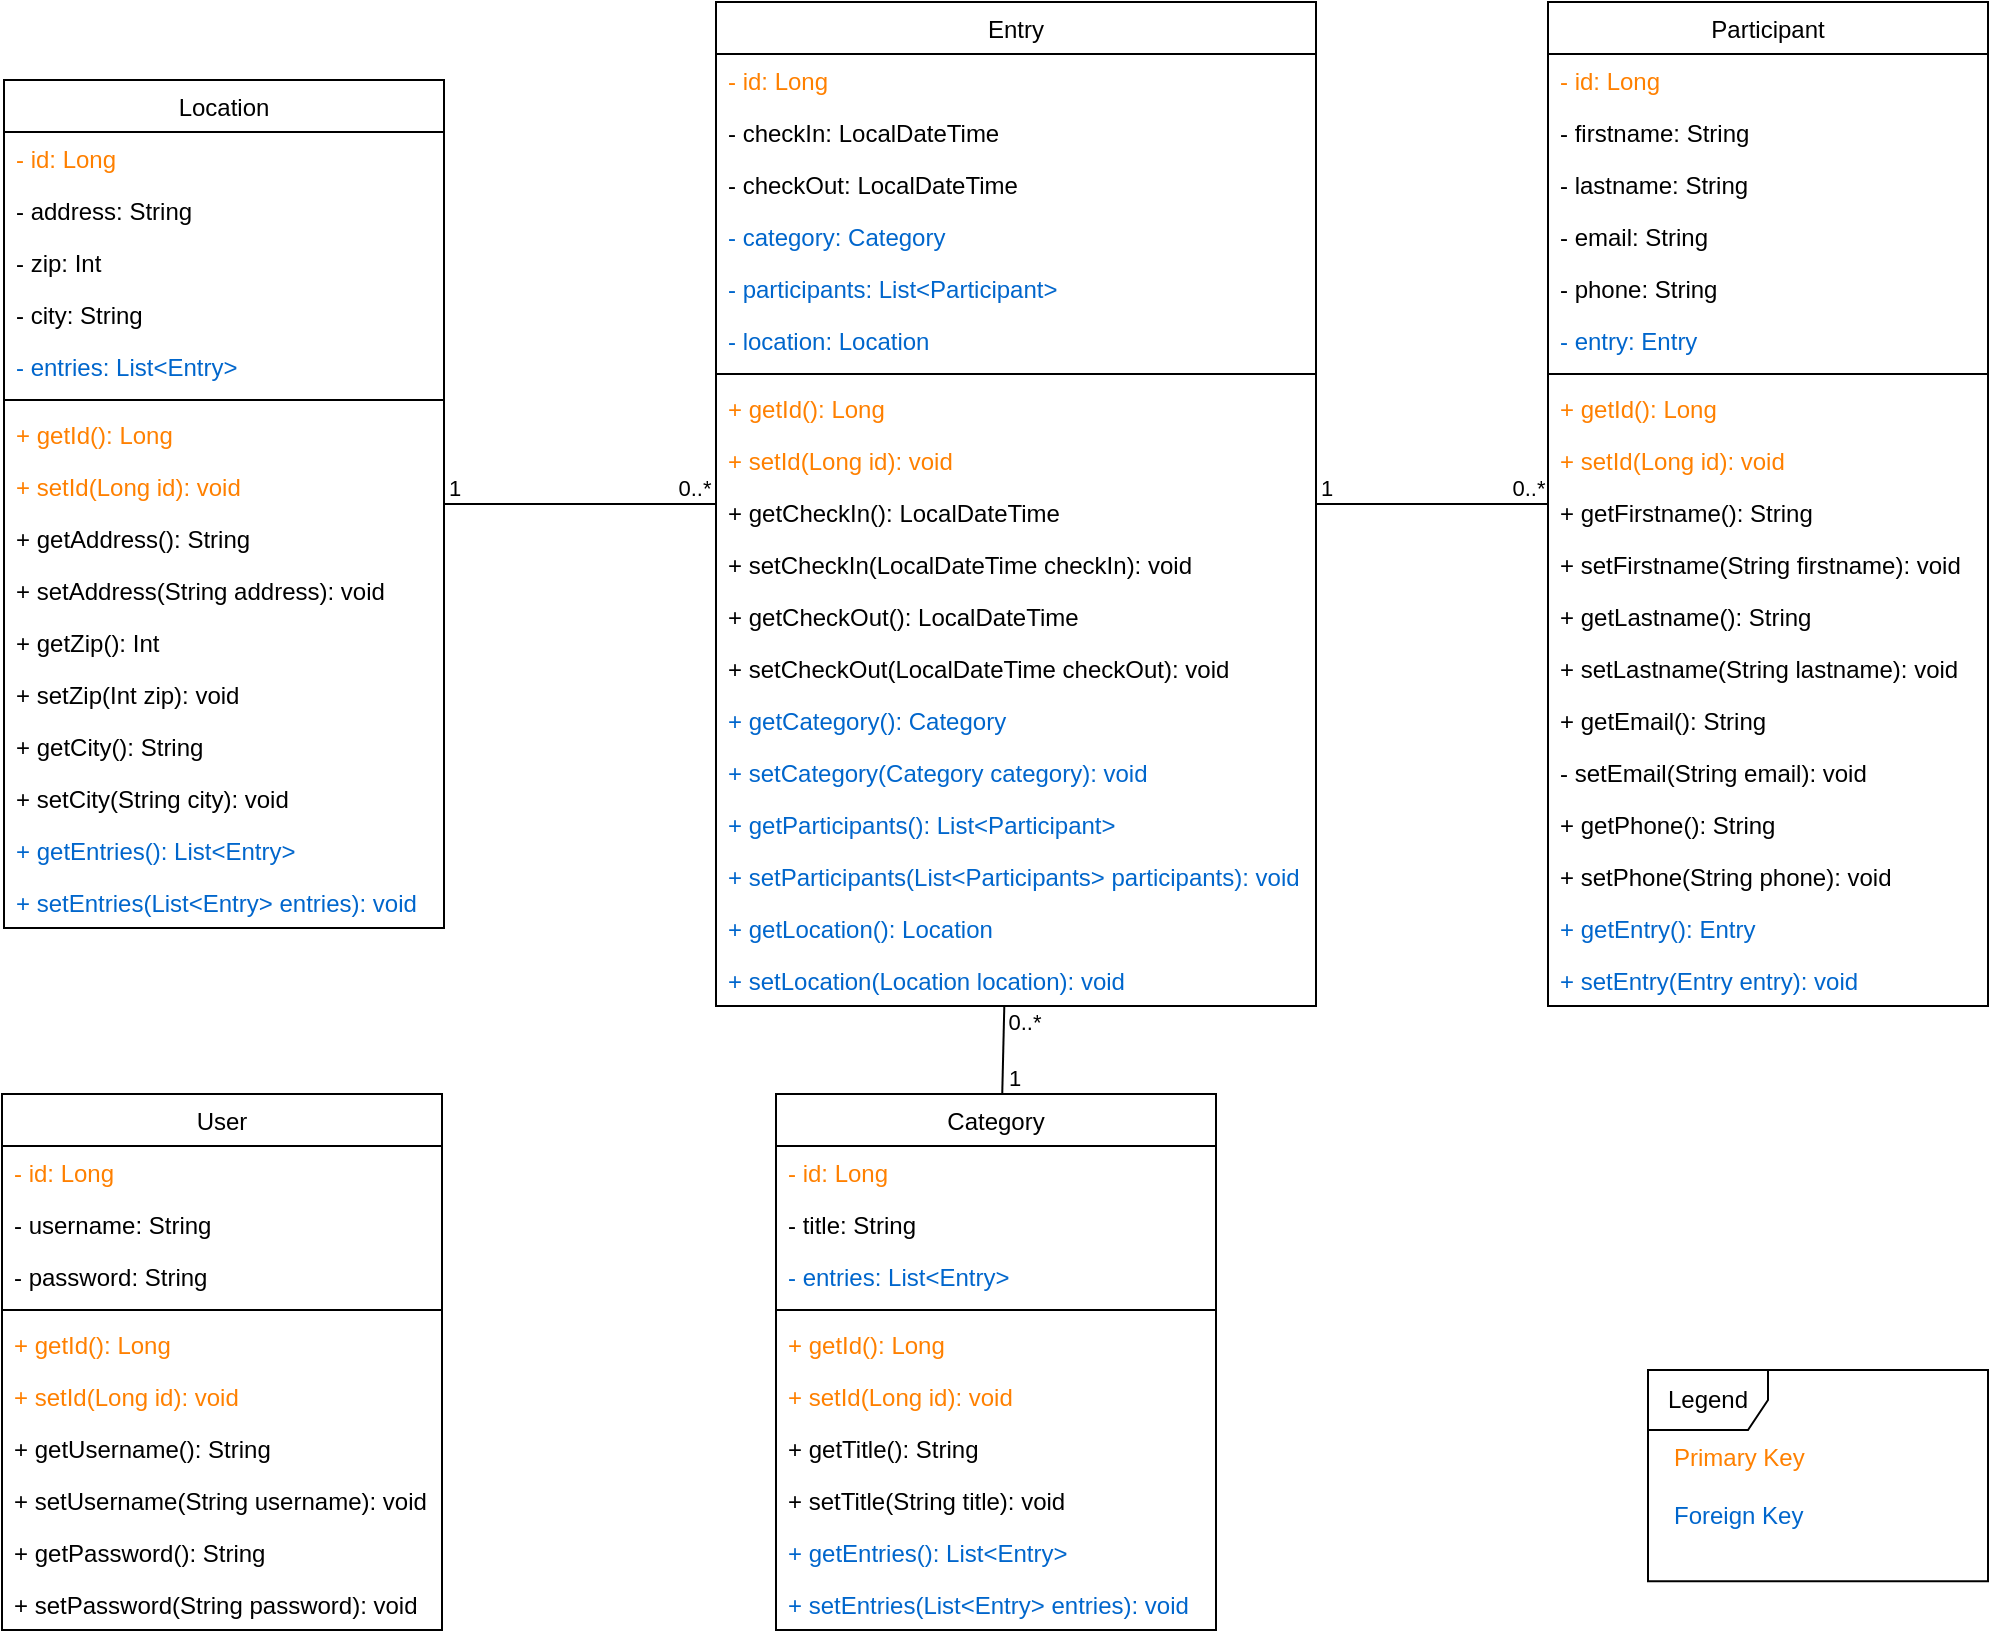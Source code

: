 <mxfile version="15.2.9" type="device"><diagram id="C5RBs43oDa-KdzZeNtuy" name="Page-1"><mxGraphModel dx="241" dy="113" grid="1" gridSize="10" guides="1" tooltips="1" connect="1" arrows="1" fold="1" page="1" pageScale="1" pageWidth="827" pageHeight="1169" math="0" shadow="0"><root><mxCell id="WIyWlLk6GJQsqaUBKTNV-0"/><mxCell id="WIyWlLk6GJQsqaUBKTNV-1" parent="WIyWlLk6GJQsqaUBKTNV-0"/><mxCell id="zkfFHV4jXpPFQw0GAbJ--17" value="Category" style="swimlane;fontStyle=0;align=center;verticalAlign=top;childLayout=stackLayout;horizontal=1;startSize=26;horizontalStack=0;resizeParent=1;resizeLast=0;collapsible=1;marginBottom=0;rounded=0;shadow=0;strokeWidth=1;" parent="WIyWlLk6GJQsqaUBKTNV-1" vertex="1"><mxGeometry x="690" y="694" width="220" height="268" as="geometry"><mxRectangle x="550" y="140" width="160" height="26" as="alternateBounds"/></mxGeometry></mxCell><mxCell id="zkfFHV4jXpPFQw0GAbJ--18" value="- id: Long" style="text;align=left;verticalAlign=top;spacingLeft=4;spacingRight=4;overflow=hidden;rotatable=0;points=[[0,0.5],[1,0.5]];portConstraint=eastwest;fontColor=#FF8000;" parent="zkfFHV4jXpPFQw0GAbJ--17" vertex="1"><mxGeometry y="26" width="220" height="26" as="geometry"/></mxCell><mxCell id="zkfFHV4jXpPFQw0GAbJ--19" value="- title: String" style="text;align=left;verticalAlign=top;spacingLeft=4;spacingRight=4;overflow=hidden;rotatable=0;points=[[0,0.5],[1,0.5]];portConstraint=eastwest;rounded=0;shadow=0;html=0;" parent="zkfFHV4jXpPFQw0GAbJ--17" vertex="1"><mxGeometry y="52" width="220" height="26" as="geometry"/></mxCell><mxCell id="zkfFHV4jXpPFQw0GAbJ--20" value="- entries: List&lt;Entry&gt;" style="text;align=left;verticalAlign=top;spacingLeft=4;spacingRight=4;overflow=hidden;rotatable=0;points=[[0,0.5],[1,0.5]];portConstraint=eastwest;rounded=0;shadow=0;html=0;fontColor=#0066CC;" parent="zkfFHV4jXpPFQw0GAbJ--17" vertex="1"><mxGeometry y="78" width="220" height="26" as="geometry"/></mxCell><mxCell id="zkfFHV4jXpPFQw0GAbJ--23" value="" style="line;html=1;strokeWidth=1;align=left;verticalAlign=middle;spacingTop=-1;spacingLeft=3;spacingRight=3;rotatable=0;labelPosition=right;points=[];portConstraint=eastwest;" parent="zkfFHV4jXpPFQw0GAbJ--17" vertex="1"><mxGeometry y="104" width="220" height="8" as="geometry"/></mxCell><mxCell id="zkfFHV4jXpPFQw0GAbJ--25" value="+ getId(): Long" style="text;align=left;verticalAlign=top;spacingLeft=4;spacingRight=4;overflow=hidden;rotatable=0;points=[[0,0.5],[1,0.5]];portConstraint=eastwest;fontColor=#FF8000;" parent="zkfFHV4jXpPFQw0GAbJ--17" vertex="1"><mxGeometry y="112" width="220" height="26" as="geometry"/></mxCell><mxCell id="zkfFHV4jXpPFQw0GAbJ--24" value="+ setId(Long id): void" style="text;align=left;verticalAlign=top;spacingLeft=4;spacingRight=4;overflow=hidden;rotatable=0;points=[[0,0.5],[1,0.5]];portConstraint=eastwest;fontColor=#FF8000;" parent="zkfFHV4jXpPFQw0GAbJ--17" vertex="1"><mxGeometry y="138" width="220" height="26" as="geometry"/></mxCell><mxCell id="VcAm5iufPTOMemJvdvyK-2" value="+ getTitle(): String" style="text;align=left;verticalAlign=top;spacingLeft=4;spacingRight=4;overflow=hidden;rotatable=0;points=[[0,0.5],[1,0.5]];portConstraint=eastwest;" parent="zkfFHV4jXpPFQw0GAbJ--17" vertex="1"><mxGeometry y="164" width="220" height="26" as="geometry"/></mxCell><mxCell id="VcAm5iufPTOMemJvdvyK-1" value="+ setTitle(String title): void" style="text;align=left;verticalAlign=top;spacingLeft=4;spacingRight=4;overflow=hidden;rotatable=0;points=[[0,0.5],[1,0.5]];portConstraint=eastwest;" parent="zkfFHV4jXpPFQw0GAbJ--17" vertex="1"><mxGeometry y="190" width="220" height="26" as="geometry"/></mxCell><mxCell id="5qEU7oXzw7-MZFnckyOk-12" value="+ getEntries(): List&lt;Entry&gt;" style="text;align=left;verticalAlign=top;spacingLeft=4;spacingRight=4;overflow=hidden;rotatable=0;points=[[0,0.5],[1,0.5]];portConstraint=eastwest;fontColor=#0066CC;" vertex="1" parent="zkfFHV4jXpPFQw0GAbJ--17"><mxGeometry y="216" width="220" height="26" as="geometry"/></mxCell><mxCell id="5qEU7oXzw7-MZFnckyOk-13" value="+ setEntries(List&lt;Entry&gt; entries): void" style="text;align=left;verticalAlign=top;spacingLeft=4;spacingRight=4;overflow=hidden;rotatable=0;points=[[0,0.5],[1,0.5]];portConstraint=eastwest;fontColor=#0066CC;" vertex="1" parent="zkfFHV4jXpPFQw0GAbJ--17"><mxGeometry y="242" width="220" height="26" as="geometry"/></mxCell><mxCell id="5qEU7oXzw7-MZFnckyOk-0" value="Entry" style="swimlane;fontStyle=0;align=center;verticalAlign=top;childLayout=stackLayout;horizontal=1;startSize=26;horizontalStack=0;resizeParent=1;resizeLast=0;collapsible=1;marginBottom=0;rounded=0;shadow=0;strokeWidth=1;" vertex="1" parent="WIyWlLk6GJQsqaUBKTNV-1"><mxGeometry x="660" y="148" width="300" height="502" as="geometry"><mxRectangle x="550" y="140" width="160" height="26" as="alternateBounds"/></mxGeometry></mxCell><mxCell id="5qEU7oXzw7-MZFnckyOk-1" value="- id: Long" style="text;align=left;verticalAlign=top;spacingLeft=4;spacingRight=4;overflow=hidden;rotatable=0;points=[[0,0.5],[1,0.5]];portConstraint=eastwest;fontColor=#FF8000;" vertex="1" parent="5qEU7oXzw7-MZFnckyOk-0"><mxGeometry y="26" width="300" height="26" as="geometry"/></mxCell><mxCell id="5qEU7oXzw7-MZFnckyOk-2" value="- checkIn: LocalDateTime" style="text;align=left;verticalAlign=top;spacingLeft=4;spacingRight=4;overflow=hidden;rotatable=0;points=[[0,0.5],[1,0.5]];portConstraint=eastwest;rounded=0;shadow=0;html=0;" vertex="1" parent="5qEU7oXzw7-MZFnckyOk-0"><mxGeometry y="52" width="300" height="26" as="geometry"/></mxCell><mxCell id="5qEU7oXzw7-MZFnckyOk-3" value="- checkOut: LocalDateTime" style="text;align=left;verticalAlign=top;spacingLeft=4;spacingRight=4;overflow=hidden;rotatable=0;points=[[0,0.5],[1,0.5]];portConstraint=eastwest;rounded=0;shadow=0;html=0;" vertex="1" parent="5qEU7oXzw7-MZFnckyOk-0"><mxGeometry y="78" width="300" height="26" as="geometry"/></mxCell><mxCell id="5qEU7oXzw7-MZFnckyOk-9" value="- category: Category" style="text;align=left;verticalAlign=top;spacingLeft=4;spacingRight=4;overflow=hidden;rotatable=0;points=[[0,0.5],[1,0.5]];portConstraint=eastwest;rounded=0;shadow=0;html=0;fontColor=#0066CC;" vertex="1" parent="5qEU7oXzw7-MZFnckyOk-0"><mxGeometry y="104" width="300" height="26" as="geometry"/></mxCell><mxCell id="5qEU7oXzw7-MZFnckyOk-82" value="- participants: List&lt;Participant&gt;" style="text;align=left;verticalAlign=top;spacingLeft=4;spacingRight=4;overflow=hidden;rotatable=0;points=[[0,0.5],[1,0.5]];portConstraint=eastwest;rounded=0;shadow=0;html=0;fontColor=#0066CC;" vertex="1" parent="5qEU7oXzw7-MZFnckyOk-0"><mxGeometry y="130" width="300" height="26" as="geometry"/></mxCell><mxCell id="5qEU7oXzw7-MZFnckyOk-41" value="- location: Location" style="text;align=left;verticalAlign=top;spacingLeft=4;spacingRight=4;overflow=hidden;rotatable=0;points=[[0,0.5],[1,0.5]];portConstraint=eastwest;rounded=0;shadow=0;html=0;fontColor=#0066CC;" vertex="1" parent="5qEU7oXzw7-MZFnckyOk-0"><mxGeometry y="156" width="300" height="26" as="geometry"/></mxCell><mxCell id="5qEU7oXzw7-MZFnckyOk-4" value="" style="line;html=1;strokeWidth=1;align=left;verticalAlign=middle;spacingTop=-1;spacingLeft=3;spacingRight=3;rotatable=0;labelPosition=right;points=[];portConstraint=eastwest;" vertex="1" parent="5qEU7oXzw7-MZFnckyOk-0"><mxGeometry y="182" width="300" height="8" as="geometry"/></mxCell><mxCell id="5qEU7oXzw7-MZFnckyOk-5" value="+ getId(): Long" style="text;align=left;verticalAlign=top;spacingLeft=4;spacingRight=4;overflow=hidden;rotatable=0;points=[[0,0.5],[1,0.5]];portConstraint=eastwest;fontColor=#FF8000;" vertex="1" parent="5qEU7oXzw7-MZFnckyOk-0"><mxGeometry y="190" width="300" height="26" as="geometry"/></mxCell><mxCell id="5qEU7oXzw7-MZFnckyOk-6" value="+ setId(Long id): void" style="text;align=left;verticalAlign=top;spacingLeft=4;spacingRight=4;overflow=hidden;rotatable=0;points=[[0,0.5],[1,0.5]];portConstraint=eastwest;fontColor=#FF8000;" vertex="1" parent="5qEU7oXzw7-MZFnckyOk-0"><mxGeometry y="216" width="300" height="26" as="geometry"/></mxCell><mxCell id="5qEU7oXzw7-MZFnckyOk-90" value="+ getCheckIn(): LocalDateTime" style="text;align=left;verticalAlign=top;spacingLeft=4;spacingRight=4;overflow=hidden;rotatable=0;points=[[0,0.5],[1,0.5]];portConstraint=eastwest;" vertex="1" parent="5qEU7oXzw7-MZFnckyOk-0"><mxGeometry y="242" width="300" height="26" as="geometry"/></mxCell><mxCell id="5qEU7oXzw7-MZFnckyOk-91" value="+ setCheckIn(LocalDateTime checkIn): void" style="text;align=left;verticalAlign=top;spacingLeft=4;spacingRight=4;overflow=hidden;rotatable=0;points=[[0,0.5],[1,0.5]];portConstraint=eastwest;" vertex="1" parent="5qEU7oXzw7-MZFnckyOk-0"><mxGeometry y="268" width="300" height="26" as="geometry"/></mxCell><mxCell id="5qEU7oXzw7-MZFnckyOk-7" value="+ getCheckOut(): LocalDateTime" style="text;align=left;verticalAlign=top;spacingLeft=4;spacingRight=4;overflow=hidden;rotatable=0;points=[[0,0.5],[1,0.5]];portConstraint=eastwest;" vertex="1" parent="5qEU7oXzw7-MZFnckyOk-0"><mxGeometry y="294" width="300" height="26" as="geometry"/></mxCell><mxCell id="5qEU7oXzw7-MZFnckyOk-8" value="+ setCheckOut(LocalDateTime checkOut): void" style="text;align=left;verticalAlign=top;spacingLeft=4;spacingRight=4;overflow=hidden;rotatable=0;points=[[0,0.5],[1,0.5]];portConstraint=eastwest;" vertex="1" parent="5qEU7oXzw7-MZFnckyOk-0"><mxGeometry y="320" width="300" height="26" as="geometry"/></mxCell><mxCell id="5qEU7oXzw7-MZFnckyOk-10" value="+ getCategory(): Category" style="text;align=left;verticalAlign=top;spacingLeft=4;spacingRight=4;overflow=hidden;rotatable=0;points=[[0,0.5],[1,0.5]];portConstraint=eastwest;fontColor=#0066CC;" vertex="1" parent="5qEU7oXzw7-MZFnckyOk-0"><mxGeometry y="346" width="300" height="26" as="geometry"/></mxCell><mxCell id="5qEU7oXzw7-MZFnckyOk-11" value="+ setCategory(Category category): void" style="text;align=left;verticalAlign=top;spacingLeft=4;spacingRight=4;overflow=hidden;rotatable=0;points=[[0,0.5],[1,0.5]];portConstraint=eastwest;fontColor=#0066CC;" vertex="1" parent="5qEU7oXzw7-MZFnckyOk-0"><mxGeometry y="372" width="300" height="26" as="geometry"/></mxCell><mxCell id="5qEU7oXzw7-MZFnckyOk-42" value="+ getParticipants(): List&lt;Participant&gt;" style="text;align=left;verticalAlign=top;spacingLeft=4;spacingRight=4;overflow=hidden;rotatable=0;points=[[0,0.5],[1,0.5]];portConstraint=eastwest;fontColor=#0066CC;" vertex="1" parent="5qEU7oXzw7-MZFnckyOk-0"><mxGeometry y="398" width="300" height="26" as="geometry"/></mxCell><mxCell id="5qEU7oXzw7-MZFnckyOk-43" value="+ setParticipants(List&lt;Participants&gt; participants): void" style="text;align=left;verticalAlign=top;spacingLeft=4;spacingRight=4;overflow=hidden;rotatable=0;points=[[0,0.5],[1,0.5]];portConstraint=eastwest;fontColor=#0066CC;" vertex="1" parent="5qEU7oXzw7-MZFnckyOk-0"><mxGeometry y="424" width="300" height="26" as="geometry"/></mxCell><mxCell id="5qEU7oXzw7-MZFnckyOk-83" value="+ getLocation(): Location" style="text;align=left;verticalAlign=top;spacingLeft=4;spacingRight=4;overflow=hidden;rotatable=0;points=[[0,0.5],[1,0.5]];portConstraint=eastwest;fontColor=#0066CC;" vertex="1" parent="5qEU7oXzw7-MZFnckyOk-0"><mxGeometry y="450" width="300" height="26" as="geometry"/></mxCell><mxCell id="5qEU7oXzw7-MZFnckyOk-84" value="+ setLocation(Location location): void" style="text;align=left;verticalAlign=top;spacingLeft=4;spacingRight=4;overflow=hidden;rotatable=0;points=[[0,0.5],[1,0.5]];portConstraint=eastwest;fontColor=#0066CC;" vertex="1" parent="5qEU7oXzw7-MZFnckyOk-0"><mxGeometry y="476" width="300" height="26" as="geometry"/></mxCell><mxCell id="5qEU7oXzw7-MZFnckyOk-14" value="Location" style="swimlane;fontStyle=0;align=center;verticalAlign=top;childLayout=stackLayout;horizontal=1;startSize=26;horizontalStack=0;resizeParent=1;resizeLast=0;collapsible=1;marginBottom=0;rounded=0;shadow=0;strokeWidth=1;" vertex="1" parent="WIyWlLk6GJQsqaUBKTNV-1"><mxGeometry x="304" y="187" width="220" height="424" as="geometry"><mxRectangle x="550" y="140" width="160" height="26" as="alternateBounds"/></mxGeometry></mxCell><mxCell id="5qEU7oXzw7-MZFnckyOk-15" value="- id: Long" style="text;align=left;verticalAlign=top;spacingLeft=4;spacingRight=4;overflow=hidden;rotatable=0;points=[[0,0.5],[1,0.5]];portConstraint=eastwest;fontColor=#FF8000;" vertex="1" parent="5qEU7oXzw7-MZFnckyOk-14"><mxGeometry y="26" width="220" height="26" as="geometry"/></mxCell><mxCell id="5qEU7oXzw7-MZFnckyOk-16" value="- address: String" style="text;align=left;verticalAlign=top;spacingLeft=4;spacingRight=4;overflow=hidden;rotatable=0;points=[[0,0.5],[1,0.5]];portConstraint=eastwest;rounded=0;shadow=0;html=0;" vertex="1" parent="5qEU7oXzw7-MZFnckyOk-14"><mxGeometry y="52" width="220" height="26" as="geometry"/></mxCell><mxCell id="5qEU7oXzw7-MZFnckyOk-17" value="- zip: Int" style="text;align=left;verticalAlign=top;spacingLeft=4;spacingRight=4;overflow=hidden;rotatable=0;points=[[0,0.5],[1,0.5]];portConstraint=eastwest;rounded=0;shadow=0;html=0;" vertex="1" parent="5qEU7oXzw7-MZFnckyOk-14"><mxGeometry y="78" width="220" height="26" as="geometry"/></mxCell><mxCell id="5qEU7oXzw7-MZFnckyOk-40" value="- city: String" style="text;align=left;verticalAlign=top;spacingLeft=4;spacingRight=4;overflow=hidden;rotatable=0;points=[[0,0.5],[1,0.5]];portConstraint=eastwest;rounded=0;shadow=0;html=0;" vertex="1" parent="5qEU7oXzw7-MZFnckyOk-14"><mxGeometry y="104" width="220" height="26" as="geometry"/></mxCell><mxCell id="5qEU7oXzw7-MZFnckyOk-71" value="- entries: List&lt;Entry&gt;" style="text;align=left;verticalAlign=top;spacingLeft=4;spacingRight=4;overflow=hidden;rotatable=0;points=[[0,0.5],[1,0.5]];portConstraint=eastwest;rounded=0;shadow=0;html=0;fontColor=#0066CC;" vertex="1" parent="5qEU7oXzw7-MZFnckyOk-14"><mxGeometry y="130" width="220" height="26" as="geometry"/></mxCell><mxCell id="5qEU7oXzw7-MZFnckyOk-18" value="" style="line;html=1;strokeWidth=1;align=left;verticalAlign=middle;spacingTop=-1;spacingLeft=3;spacingRight=3;rotatable=0;labelPosition=right;points=[];portConstraint=eastwest;" vertex="1" parent="5qEU7oXzw7-MZFnckyOk-14"><mxGeometry y="156" width="220" height="8" as="geometry"/></mxCell><mxCell id="5qEU7oXzw7-MZFnckyOk-19" value="+ getId(): Long" style="text;align=left;verticalAlign=top;spacingLeft=4;spacingRight=4;overflow=hidden;rotatable=0;points=[[0,0.5],[1,0.5]];portConstraint=eastwest;fontColor=#FF8000;" vertex="1" parent="5qEU7oXzw7-MZFnckyOk-14"><mxGeometry y="164" width="220" height="26" as="geometry"/></mxCell><mxCell id="5qEU7oXzw7-MZFnckyOk-20" value="+ setId(Long id): void" style="text;align=left;verticalAlign=top;spacingLeft=4;spacingRight=4;overflow=hidden;rotatable=0;points=[[0,0.5],[1,0.5]];portConstraint=eastwest;fontColor=#FF8000;" vertex="1" parent="5qEU7oXzw7-MZFnckyOk-14"><mxGeometry y="190" width="220" height="26" as="geometry"/></mxCell><mxCell id="5qEU7oXzw7-MZFnckyOk-21" value="+ getAddress(): String" style="text;align=left;verticalAlign=top;spacingLeft=4;spacingRight=4;overflow=hidden;rotatable=0;points=[[0,0.5],[1,0.5]];portConstraint=eastwest;" vertex="1" parent="5qEU7oXzw7-MZFnckyOk-14"><mxGeometry y="216" width="220" height="26" as="geometry"/></mxCell><mxCell id="5qEU7oXzw7-MZFnckyOk-22" value="+ setAddress(String address): void" style="text;align=left;verticalAlign=top;spacingLeft=4;spacingRight=4;overflow=hidden;rotatable=0;points=[[0,0.5],[1,0.5]];portConstraint=eastwest;" vertex="1" parent="5qEU7oXzw7-MZFnckyOk-14"><mxGeometry y="242" width="220" height="26" as="geometry"/></mxCell><mxCell id="5qEU7oXzw7-MZFnckyOk-23" value="+ getZip(): Int" style="text;align=left;verticalAlign=top;spacingLeft=4;spacingRight=4;overflow=hidden;rotatable=0;points=[[0,0.5],[1,0.5]];portConstraint=eastwest;" vertex="1" parent="5qEU7oXzw7-MZFnckyOk-14"><mxGeometry y="268" width="220" height="26" as="geometry"/></mxCell><mxCell id="5qEU7oXzw7-MZFnckyOk-24" value="+ setZip(Int zip): void" style="text;align=left;verticalAlign=top;spacingLeft=4;spacingRight=4;overflow=hidden;rotatable=0;points=[[0,0.5],[1,0.5]];portConstraint=eastwest;" vertex="1" parent="5qEU7oXzw7-MZFnckyOk-14"><mxGeometry y="294" width="220" height="26" as="geometry"/></mxCell><mxCell id="5qEU7oXzw7-MZFnckyOk-44" value="+ getCity(): String" style="text;align=left;verticalAlign=top;spacingLeft=4;spacingRight=4;overflow=hidden;rotatable=0;points=[[0,0.5],[1,0.5]];portConstraint=eastwest;" vertex="1" parent="5qEU7oXzw7-MZFnckyOk-14"><mxGeometry y="320" width="220" height="26" as="geometry"/></mxCell><mxCell id="5qEU7oXzw7-MZFnckyOk-45" value="+ setCity(String city): void" style="text;align=left;verticalAlign=top;spacingLeft=4;spacingRight=4;overflow=hidden;rotatable=0;points=[[0,0.5],[1,0.5]];portConstraint=eastwest;" vertex="1" parent="5qEU7oXzw7-MZFnckyOk-14"><mxGeometry y="346" width="220" height="26" as="geometry"/></mxCell><mxCell id="5qEU7oXzw7-MZFnckyOk-72" value="+ getEntries(): List&lt;Entry&gt;" style="text;align=left;verticalAlign=top;spacingLeft=4;spacingRight=4;overflow=hidden;rotatable=0;points=[[0,0.5],[1,0.5]];portConstraint=eastwest;fontColor=#0066CC;" vertex="1" parent="5qEU7oXzw7-MZFnckyOk-14"><mxGeometry y="372" width="220" height="26" as="geometry"/></mxCell><mxCell id="5qEU7oXzw7-MZFnckyOk-73" value="+ setEntries(List&lt;Entry&gt; entries): void" style="text;align=left;verticalAlign=top;spacingLeft=4;spacingRight=4;overflow=hidden;rotatable=0;points=[[0,0.5],[1,0.5]];portConstraint=eastwest;fontColor=#0066CC;" vertex="1" parent="5qEU7oXzw7-MZFnckyOk-14"><mxGeometry y="398" width="220" height="26" as="geometry"/></mxCell><mxCell id="5qEU7oXzw7-MZFnckyOk-27" value="" style="group" vertex="1" connectable="0" parent="WIyWlLk6GJQsqaUBKTNV-1"><mxGeometry x="1126" y="832" width="170" height="130" as="geometry"/></mxCell><mxCell id="5qEU7oXzw7-MZFnckyOk-25" value="Legend" style="shape=umlFrame;whiteSpace=wrap;html=1;" vertex="1" parent="5qEU7oXzw7-MZFnckyOk-27"><mxGeometry width="170" height="105.625" as="geometry"/></mxCell><mxCell id="5qEU7oXzw7-MZFnckyOk-26" value="&lt;font color=&quot;#ff8000&quot;&gt;Primary Key&lt;br&gt;&lt;/font&gt;&lt;br&gt;&lt;font color=&quot;#0066cc&quot;&gt;Foreign Key&lt;/font&gt;" style="text;html=1;strokeColor=none;fillColor=none;align=left;verticalAlign=top;whiteSpace=wrap;rounded=0;" vertex="1" parent="5qEU7oXzw7-MZFnckyOk-27"><mxGeometry x="10.625" y="30" width="148.75" height="70" as="geometry"/></mxCell><mxCell id="5qEU7oXzw7-MZFnckyOk-28" value="User" style="swimlane;fontStyle=0;align=center;verticalAlign=top;childLayout=stackLayout;horizontal=1;startSize=26;horizontalStack=0;resizeParent=1;resizeLast=0;collapsible=1;marginBottom=0;rounded=0;shadow=0;strokeWidth=1;" vertex="1" parent="WIyWlLk6GJQsqaUBKTNV-1"><mxGeometry x="303" y="694" width="220" height="268" as="geometry"><mxRectangle x="550" y="140" width="160" height="26" as="alternateBounds"/></mxGeometry></mxCell><mxCell id="5qEU7oXzw7-MZFnckyOk-29" value="- id: Long" style="text;align=left;verticalAlign=top;spacingLeft=4;spacingRight=4;overflow=hidden;rotatable=0;points=[[0,0.5],[1,0.5]];portConstraint=eastwest;fontColor=#FF8000;" vertex="1" parent="5qEU7oXzw7-MZFnckyOk-28"><mxGeometry y="26" width="220" height="26" as="geometry"/></mxCell><mxCell id="5qEU7oXzw7-MZFnckyOk-30" value="- username: String" style="text;align=left;verticalAlign=top;spacingLeft=4;spacingRight=4;overflow=hidden;rotatable=0;points=[[0,0.5],[1,0.5]];portConstraint=eastwest;rounded=0;shadow=0;html=0;" vertex="1" parent="5qEU7oXzw7-MZFnckyOk-28"><mxGeometry y="52" width="220" height="26" as="geometry"/></mxCell><mxCell id="5qEU7oXzw7-MZFnckyOk-31" value="- password: String" style="text;align=left;verticalAlign=top;spacingLeft=4;spacingRight=4;overflow=hidden;rotatable=0;points=[[0,0.5],[1,0.5]];portConstraint=eastwest;rounded=0;shadow=0;html=0;" vertex="1" parent="5qEU7oXzw7-MZFnckyOk-28"><mxGeometry y="78" width="220" height="26" as="geometry"/></mxCell><mxCell id="5qEU7oXzw7-MZFnckyOk-32" value="" style="line;html=1;strokeWidth=1;align=left;verticalAlign=middle;spacingTop=-1;spacingLeft=3;spacingRight=3;rotatable=0;labelPosition=right;points=[];portConstraint=eastwest;" vertex="1" parent="5qEU7oXzw7-MZFnckyOk-28"><mxGeometry y="104" width="220" height="8" as="geometry"/></mxCell><mxCell id="5qEU7oXzw7-MZFnckyOk-33" value="+ getId(): Long" style="text;align=left;verticalAlign=top;spacingLeft=4;spacingRight=4;overflow=hidden;rotatable=0;points=[[0,0.5],[1,0.5]];portConstraint=eastwest;fontColor=#FF8000;" vertex="1" parent="5qEU7oXzw7-MZFnckyOk-28"><mxGeometry y="112" width="220" height="26" as="geometry"/></mxCell><mxCell id="5qEU7oXzw7-MZFnckyOk-34" value="+ setId(Long id): void" style="text;align=left;verticalAlign=top;spacingLeft=4;spacingRight=4;overflow=hidden;rotatable=0;points=[[0,0.5],[1,0.5]];portConstraint=eastwest;fontColor=#FF8000;" vertex="1" parent="5qEU7oXzw7-MZFnckyOk-28"><mxGeometry y="138" width="220" height="26" as="geometry"/></mxCell><mxCell id="5qEU7oXzw7-MZFnckyOk-35" value="+ getUsername(): String" style="text;align=left;verticalAlign=top;spacingLeft=4;spacingRight=4;overflow=hidden;rotatable=0;points=[[0,0.5],[1,0.5]];portConstraint=eastwest;" vertex="1" parent="5qEU7oXzw7-MZFnckyOk-28"><mxGeometry y="164" width="220" height="26" as="geometry"/></mxCell><mxCell id="5qEU7oXzw7-MZFnckyOk-36" value="+ setUsername(String username): void" style="text;align=left;verticalAlign=top;spacingLeft=4;spacingRight=4;overflow=hidden;rotatable=0;points=[[0,0.5],[1,0.5]];portConstraint=eastwest;" vertex="1" parent="5qEU7oXzw7-MZFnckyOk-28"><mxGeometry y="190" width="220" height="26" as="geometry"/></mxCell><mxCell id="5qEU7oXzw7-MZFnckyOk-37" value="+ getPassword(): String" style="text;align=left;verticalAlign=top;spacingLeft=4;spacingRight=4;overflow=hidden;rotatable=0;points=[[0,0.5],[1,0.5]];portConstraint=eastwest;" vertex="1" parent="5qEU7oXzw7-MZFnckyOk-28"><mxGeometry y="216" width="220" height="26" as="geometry"/></mxCell><mxCell id="5qEU7oXzw7-MZFnckyOk-38" value="+ setPassword(String password): void" style="text;align=left;verticalAlign=top;spacingLeft=4;spacingRight=4;overflow=hidden;rotatable=0;points=[[0,0.5],[1,0.5]];portConstraint=eastwest;" vertex="1" parent="5qEU7oXzw7-MZFnckyOk-28"><mxGeometry y="242" width="220" height="26" as="geometry"/></mxCell><mxCell id="5qEU7oXzw7-MZFnckyOk-51" value="Participant" style="swimlane;fontStyle=0;align=center;verticalAlign=top;childLayout=stackLayout;horizontal=1;startSize=26;horizontalStack=0;resizeParent=1;resizeLast=0;collapsible=1;marginBottom=0;rounded=0;shadow=0;strokeWidth=1;" vertex="1" parent="WIyWlLk6GJQsqaUBKTNV-1"><mxGeometry x="1076" y="148" width="220" height="502" as="geometry"><mxRectangle x="550" y="140" width="160" height="26" as="alternateBounds"/></mxGeometry></mxCell><mxCell id="5qEU7oXzw7-MZFnckyOk-52" value="- id: Long" style="text;align=left;verticalAlign=top;spacingLeft=4;spacingRight=4;overflow=hidden;rotatable=0;points=[[0,0.5],[1,0.5]];portConstraint=eastwest;fontColor=#FF8000;" vertex="1" parent="5qEU7oXzw7-MZFnckyOk-51"><mxGeometry y="26" width="220" height="26" as="geometry"/></mxCell><mxCell id="5qEU7oXzw7-MZFnckyOk-53" value="- firstname: String" style="text;align=left;verticalAlign=top;spacingLeft=4;spacingRight=4;overflow=hidden;rotatable=0;points=[[0,0.5],[1,0.5]];portConstraint=eastwest;rounded=0;shadow=0;html=0;" vertex="1" parent="5qEU7oXzw7-MZFnckyOk-51"><mxGeometry y="52" width="220" height="26" as="geometry"/></mxCell><mxCell id="5qEU7oXzw7-MZFnckyOk-54" value="- lastname: String" style="text;align=left;verticalAlign=top;spacingLeft=4;spacingRight=4;overflow=hidden;rotatable=0;points=[[0,0.5],[1,0.5]];portConstraint=eastwest;rounded=0;shadow=0;html=0;" vertex="1" parent="5qEU7oXzw7-MZFnckyOk-51"><mxGeometry y="78" width="220" height="26" as="geometry"/></mxCell><mxCell id="5qEU7oXzw7-MZFnckyOk-55" value="- email: String" style="text;align=left;verticalAlign=top;spacingLeft=4;spacingRight=4;overflow=hidden;rotatable=0;points=[[0,0.5],[1,0.5]];portConstraint=eastwest;rounded=0;shadow=0;html=0;" vertex="1" parent="5qEU7oXzw7-MZFnckyOk-51"><mxGeometry y="104" width="220" height="26" as="geometry"/></mxCell><mxCell id="5qEU7oXzw7-MZFnckyOk-56" value="- phone: String" style="text;align=left;verticalAlign=top;spacingLeft=4;spacingRight=4;overflow=hidden;rotatable=0;points=[[0,0.5],[1,0.5]];portConstraint=eastwest;rounded=0;shadow=0;html=0;" vertex="1" parent="5qEU7oXzw7-MZFnckyOk-51"><mxGeometry y="130" width="220" height="26" as="geometry"/></mxCell><mxCell id="5qEU7oXzw7-MZFnckyOk-57" value="- entry: Entry" style="text;align=left;verticalAlign=top;spacingLeft=4;spacingRight=4;overflow=hidden;rotatable=0;points=[[0,0.5],[1,0.5]];portConstraint=eastwest;rounded=0;shadow=0;html=0;fontColor=#0066CC;" vertex="1" parent="5qEU7oXzw7-MZFnckyOk-51"><mxGeometry y="156" width="220" height="26" as="geometry"/></mxCell><mxCell id="5qEU7oXzw7-MZFnckyOk-58" value="" style="line;html=1;strokeWidth=1;align=left;verticalAlign=middle;spacingTop=-1;spacingLeft=3;spacingRight=3;rotatable=0;labelPosition=right;points=[];portConstraint=eastwest;" vertex="1" parent="5qEU7oXzw7-MZFnckyOk-51"><mxGeometry y="182" width="220" height="8" as="geometry"/></mxCell><mxCell id="5qEU7oXzw7-MZFnckyOk-59" value="+ getId(): Long" style="text;align=left;verticalAlign=top;spacingLeft=4;spacingRight=4;overflow=hidden;rotatable=0;points=[[0,0.5],[1,0.5]];portConstraint=eastwest;fontColor=#FF8000;" vertex="1" parent="5qEU7oXzw7-MZFnckyOk-51"><mxGeometry y="190" width="220" height="26" as="geometry"/></mxCell><mxCell id="5qEU7oXzw7-MZFnckyOk-60" value="+ setId(Long id): void" style="text;align=left;verticalAlign=top;spacingLeft=4;spacingRight=4;overflow=hidden;rotatable=0;points=[[0,0.5],[1,0.5]];portConstraint=eastwest;fontColor=#FF8000;" vertex="1" parent="5qEU7oXzw7-MZFnckyOk-51"><mxGeometry y="216" width="220" height="26" as="geometry"/></mxCell><mxCell id="5qEU7oXzw7-MZFnckyOk-61" value="+ getFirstname(): String" style="text;align=left;verticalAlign=top;spacingLeft=4;spacingRight=4;overflow=hidden;rotatable=0;points=[[0,0.5],[1,0.5]];portConstraint=eastwest;" vertex="1" parent="5qEU7oXzw7-MZFnckyOk-51"><mxGeometry y="242" width="220" height="26" as="geometry"/></mxCell><mxCell id="5qEU7oXzw7-MZFnckyOk-62" value="+ setFirstname(String firstname): void" style="text;align=left;verticalAlign=top;spacingLeft=4;spacingRight=4;overflow=hidden;rotatable=0;points=[[0,0.5],[1,0.5]];portConstraint=eastwest;" vertex="1" parent="5qEU7oXzw7-MZFnckyOk-51"><mxGeometry y="268" width="220" height="26" as="geometry"/></mxCell><mxCell id="5qEU7oXzw7-MZFnckyOk-63" value="+ getLastname(): String" style="text;align=left;verticalAlign=top;spacingLeft=4;spacingRight=4;overflow=hidden;rotatable=0;points=[[0,0.5],[1,0.5]];portConstraint=eastwest;" vertex="1" parent="5qEU7oXzw7-MZFnckyOk-51"><mxGeometry y="294" width="220" height="26" as="geometry"/></mxCell><mxCell id="5qEU7oXzw7-MZFnckyOk-64" value="+ setLastname(String lastname): void" style="text;align=left;verticalAlign=top;spacingLeft=4;spacingRight=4;overflow=hidden;rotatable=0;points=[[0,0.5],[1,0.5]];portConstraint=eastwest;" vertex="1" parent="5qEU7oXzw7-MZFnckyOk-51"><mxGeometry y="320" width="220" height="26" as="geometry"/></mxCell><mxCell id="5qEU7oXzw7-MZFnckyOk-65" value="+ getEmail(): String" style="text;align=left;verticalAlign=top;spacingLeft=4;spacingRight=4;overflow=hidden;rotatable=0;points=[[0,0.5],[1,0.5]];portConstraint=eastwest;" vertex="1" parent="5qEU7oXzw7-MZFnckyOk-51"><mxGeometry y="346" width="220" height="26" as="geometry"/></mxCell><mxCell id="5qEU7oXzw7-MZFnckyOk-66" value="- setEmail(String email): void" style="text;align=left;verticalAlign=top;spacingLeft=4;spacingRight=4;overflow=hidden;rotatable=0;points=[[0,0.5],[1,0.5]];portConstraint=eastwest;" vertex="1" parent="5qEU7oXzw7-MZFnckyOk-51"><mxGeometry y="372" width="220" height="26" as="geometry"/></mxCell><mxCell id="5qEU7oXzw7-MZFnckyOk-67" value="+ getPhone(): String" style="text;align=left;verticalAlign=top;spacingLeft=4;spacingRight=4;overflow=hidden;rotatable=0;points=[[0,0.5],[1,0.5]];portConstraint=eastwest;" vertex="1" parent="5qEU7oXzw7-MZFnckyOk-51"><mxGeometry y="398" width="220" height="26" as="geometry"/></mxCell><mxCell id="5qEU7oXzw7-MZFnckyOk-68" value="+ setPhone(String phone): void" style="text;align=left;verticalAlign=top;spacingLeft=4;spacingRight=4;overflow=hidden;rotatable=0;points=[[0,0.5],[1,0.5]];portConstraint=eastwest;" vertex="1" parent="5qEU7oXzw7-MZFnckyOk-51"><mxGeometry y="424" width="220" height="26" as="geometry"/></mxCell><mxCell id="5qEU7oXzw7-MZFnckyOk-69" value="+ getEntry(): Entry" style="text;align=left;verticalAlign=top;spacingLeft=4;spacingRight=4;overflow=hidden;rotatable=0;points=[[0,0.5],[1,0.5]];portConstraint=eastwest;fontColor=#0066CC;" vertex="1" parent="5qEU7oXzw7-MZFnckyOk-51"><mxGeometry y="450" width="220" height="26" as="geometry"/></mxCell><mxCell id="5qEU7oXzw7-MZFnckyOk-70" value="+ setEntry(Entry entry): void" style="text;align=left;verticalAlign=top;spacingLeft=4;spacingRight=4;overflow=hidden;rotatable=0;points=[[0,0.5],[1,0.5]];portConstraint=eastwest;fontColor=#0066CC;" vertex="1" parent="5qEU7oXzw7-MZFnckyOk-51"><mxGeometry y="476" width="220" height="26" as="geometry"/></mxCell><mxCell id="5qEU7oXzw7-MZFnckyOk-74" value="" style="endArrow=none;html=1;rounded=0;fontColor=#FF8000;" edge="1" parent="WIyWlLk6GJQsqaUBKTNV-1" source="5qEU7oXzw7-MZFnckyOk-14" target="5qEU7oXzw7-MZFnckyOk-0"><mxGeometry relative="1" as="geometry"><mxPoint x="540" y="509" as="sourcePoint"/><mxPoint x="700" y="509" as="targetPoint"/></mxGeometry></mxCell><mxCell id="5qEU7oXzw7-MZFnckyOk-85" value="0..*" style="edgeLabel;html=1;align=center;verticalAlign=middle;resizable=0;points=[];fontColor=#000000;" vertex="1" connectable="0" parent="5qEU7oXzw7-MZFnckyOk-74"><mxGeometry x="0.834" y="4" relative="1" as="geometry"><mxPoint y="-4" as="offset"/></mxGeometry></mxCell><mxCell id="5qEU7oXzw7-MZFnckyOk-86" value="1" style="edgeLabel;html=1;align=center;verticalAlign=middle;resizable=0;points=[];fontColor=#000000;" vertex="1" connectable="0" parent="5qEU7oXzw7-MZFnckyOk-74"><mxGeometry x="-0.814" y="-1" relative="1" as="geometry"><mxPoint x="-8" y="-9" as="offset"/></mxGeometry></mxCell><mxCell id="5qEU7oXzw7-MZFnckyOk-76" value="" style="endArrow=none;html=1;rounded=0;fontColor=#FF8000;" edge="1" parent="WIyWlLk6GJQsqaUBKTNV-1" source="5qEU7oXzw7-MZFnckyOk-0" target="5qEU7oXzw7-MZFnckyOk-51"><mxGeometry relative="1" as="geometry"><mxPoint x="770" y="509" as="sourcePoint"/><mxPoint x="930" y="509" as="targetPoint"/></mxGeometry></mxCell><mxCell id="5qEU7oXzw7-MZFnckyOk-87" value="1" style="edgeLabel;html=1;align=center;verticalAlign=middle;resizable=0;points=[];fontColor=#000000;" vertex="1" connectable="0" parent="5qEU7oXzw7-MZFnckyOk-76"><mxGeometry x="-0.906" y="2" relative="1" as="geometry"><mxPoint x="-1" y="-6" as="offset"/></mxGeometry></mxCell><mxCell id="5qEU7oXzw7-MZFnckyOk-88" value="0..*" style="edgeLabel;html=1;align=center;verticalAlign=middle;resizable=0;points=[];fontColor=#000000;" vertex="1" connectable="0" parent="5qEU7oXzw7-MZFnckyOk-76"><mxGeometry x="0.723" y="-1" relative="1" as="geometry"><mxPoint x="6" y="-9" as="offset"/></mxGeometry></mxCell><mxCell id="5qEU7oXzw7-MZFnckyOk-77" value="" style="endArrow=none;html=1;rounded=0;fontColor=#FF8000;" edge="1" parent="WIyWlLk6GJQsqaUBKTNV-1" source="zkfFHV4jXpPFQw0GAbJ--17" target="5qEU7oXzw7-MZFnckyOk-0"><mxGeometry relative="1" as="geometry"><mxPoint x="770" y="709" as="sourcePoint"/><mxPoint x="1000" y="459" as="targetPoint"/></mxGeometry></mxCell><mxCell id="5qEU7oXzw7-MZFnckyOk-78" value="0..*" style="edgeLabel;html=1;align=center;verticalAlign=middle;resizable=0;points=[];fontColor=#000000;" vertex="1" connectable="0" parent="5qEU7oXzw7-MZFnckyOk-77"><mxGeometry x="0.594" y="-1" relative="1" as="geometry"><mxPoint x="9" y="-1" as="offset"/></mxGeometry></mxCell><mxCell id="5qEU7oXzw7-MZFnckyOk-80" value="1" style="edgeLabel;html=1;align=center;verticalAlign=middle;resizable=0;points=[];fontColor=#000000;" vertex="1" connectable="0" parent="5qEU7oXzw7-MZFnckyOk-77"><mxGeometry x="-0.668" y="-2" relative="1" as="geometry"><mxPoint x="3" y="-1" as="offset"/></mxGeometry></mxCell></root></mxGraphModel></diagram></mxfile>